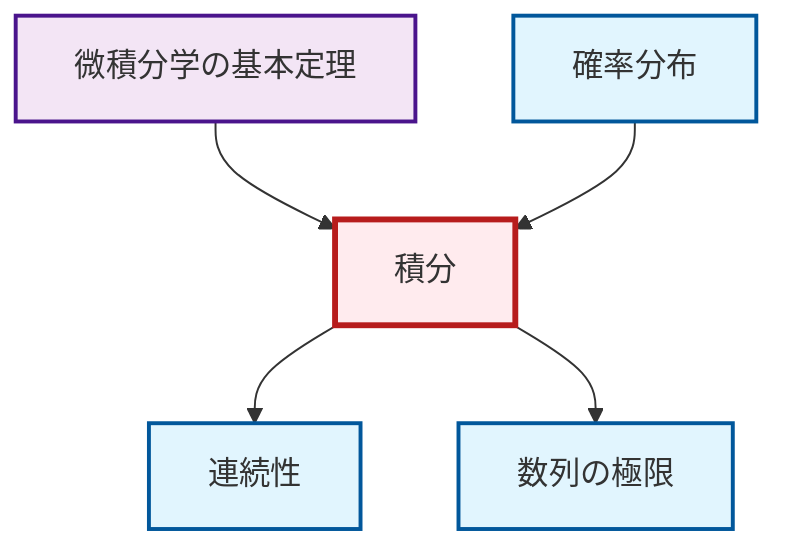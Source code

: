 graph TD
    classDef definition fill:#e1f5fe,stroke:#01579b,stroke-width:2px
    classDef theorem fill:#f3e5f5,stroke:#4a148c,stroke-width:2px
    classDef axiom fill:#fff3e0,stroke:#e65100,stroke-width:2px
    classDef example fill:#e8f5e9,stroke:#1b5e20,stroke-width:2px
    classDef current fill:#ffebee,stroke:#b71c1c,stroke-width:3px
    def-integral["積分"]:::definition
    def-limit["数列の極限"]:::definition
    def-continuity["連続性"]:::definition
    def-probability-distribution["確率分布"]:::definition
    thm-fundamental-calculus["微積分学の基本定理"]:::theorem
    thm-fundamental-calculus --> def-integral
    def-integral --> def-continuity
    def-integral --> def-limit
    def-probability-distribution --> def-integral
    class def-integral current